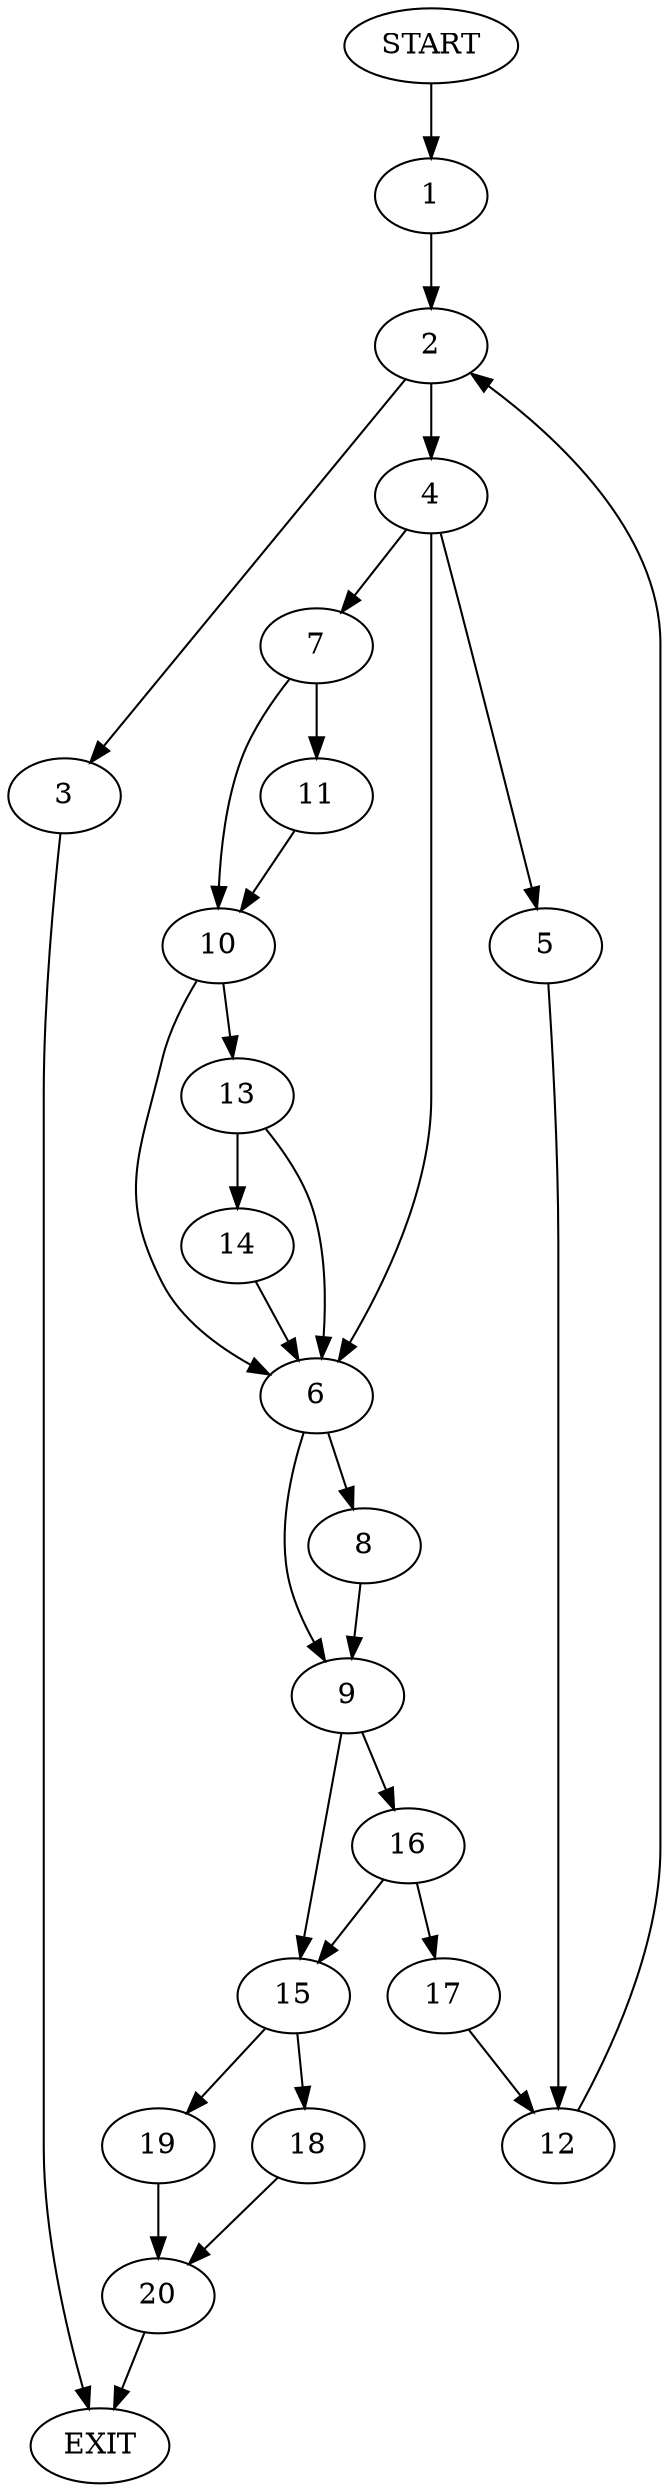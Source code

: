 digraph {
0 [label="START"]
21 [label="EXIT"]
0 -> 1
1 -> 2
2 -> 3
2 -> 4
4 -> 5
4 -> 6
4 -> 7
3 -> 21
6 -> 8
6 -> 9
7 -> 10
7 -> 11
5 -> 12
11 -> 10
10 -> 13
10 -> 6
13 -> 14
13 -> 6
14 -> 6
9 -> 15
9 -> 16
8 -> 9
16 -> 15
16 -> 17
15 -> 18
15 -> 19
17 -> 12
19 -> 20
18 -> 20
20 -> 21
12 -> 2
}
